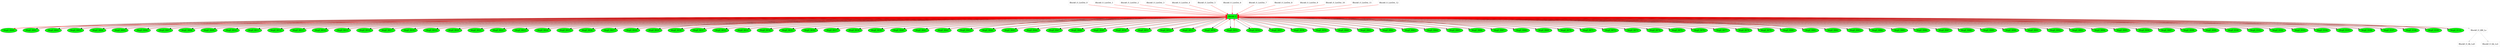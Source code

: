 digraph G {
graph [root="Demo",rankdir   = TB, nodesep           = 0.6, mindist     = 1.0, ranksep = 1.0, overlap = false]
node [style     = "filled", fillcolor = "white", color = "black"]
Block0_0[cpu="0", flags="0x0010a107", type="block", tperiod="100000000", pattern="AltDest0111", patentry="true", patexit="true", beamproc="undefined", bpentry="false", bpexit="false", qlo="true", qhi="false", qil="false", shape     = "rectangle", fillcolor = "green", penwidth=2, color = "darkorange3", penwidth=2, color = "purple"];
Msg0_0000[cpu="0", flags="0x00000102", type="tmsg", toffs="0", pattern="AltDest0111", patentry="false", patexit="false", beamproc="undefined", bpentry="false", bpexit="false", fid="1", gid="111", evtno="0", beamin="0", bpcstart="0", sid="0", bpid="0", reqnobeam="0", vacc="0", id="0x106f000000000000", par="0x0000000000000000", tef="0", shape     = "oval", fillcolor = "green"];
Msg0_0001[cpu="0", flags="0x00000102", type="tmsg", toffs="900900", pattern="AltDest0111", patentry="false", patexit="false", beamproc="undefined", bpentry="false", bpexit="false", fid="1", gid="111", evtno="1", beamin="0", bpcstart="0", sid="0", bpid="0", reqnobeam="0", vacc="0", id="0x106f001000000000", par="0x0000000000000001", tef="0", shape     = "oval", fillcolor = "green"];
Msg0_0002[cpu="0", flags="0x00000102", type="tmsg", toffs="1801800", pattern="AltDest0111", patentry="false", patexit="false", beamproc="undefined", bpentry="false", bpexit="false", fid="1", gid="111", evtno="2", beamin="0", bpcstart="0", sid="0", bpid="0", reqnobeam="0", vacc="0", id="0x106f002000000000", par="0x0000000000000002", tef="0", shape     = "oval", fillcolor = "green"];
Msg0_0003[cpu="0", flags="0x00000102", type="tmsg", toffs="2702700", pattern="AltDest0111", patentry="false", patexit="false", beamproc="undefined", bpentry="false", bpexit="false", fid="1", gid="111", evtno="3", beamin="0", bpcstart="0", sid="0", bpid="0", reqnobeam="0", vacc="0", id="0x106f003000000000", par="0x0000000000000003", tef="0", shape     = "oval", fillcolor = "green"];
Msg0_0004[cpu="0", flags="0x00000102", type="tmsg", toffs="3603600", pattern="AltDest0111", patentry="false", patexit="false", beamproc="undefined", bpentry="false", bpexit="false", fid="1", gid="111", evtno="4", beamin="0", bpcstart="0", sid="0", bpid="0", reqnobeam="0", vacc="0", id="0x106f004000000000", par="0x0000000000000004", tef="0", shape     = "oval", fillcolor = "green"];
Msg0_0005[cpu="0", flags="0x00000102", type="tmsg", toffs="4504500", pattern="AltDest0111", patentry="false", patexit="false", beamproc="undefined", bpentry="false", bpexit="false", fid="1", gid="111", evtno="5", beamin="0", bpcstart="0", sid="0", bpid="0", reqnobeam="0", vacc="0", id="0x106f005000000000", par="0x0000000000000005", tef="0", shape     = "oval", fillcolor = "green"];
Msg0_0006[cpu="0", flags="0x00000102", type="tmsg", toffs="5405400", pattern="AltDest0111", patentry="false", patexit="false", beamproc="undefined", bpentry="false", bpexit="false", fid="1", gid="111", evtno="6", beamin="0", bpcstart="0", sid="0", bpid="0", reqnobeam="0", vacc="0", id="0x106f006000000000", par="0x0000000000000006", tef="0", shape     = "oval", fillcolor = "green"];
Msg0_0007[cpu="0", flags="0x00000102", type="tmsg", toffs="6306300", pattern="AltDest0111", patentry="false", patexit="false", beamproc="undefined", bpentry="false", bpexit="false", fid="1", gid="111", evtno="7", beamin="0", bpcstart="0", sid="0", bpid="0", reqnobeam="0", vacc="0", id="0x106f007000000000", par="0x0000000000000007", tef="0", shape     = "oval", fillcolor = "green"];
Msg0_0008[cpu="0", flags="0x00000102", type="tmsg", toffs="7207200", pattern="AltDest0111", patentry="false", patexit="false", beamproc="undefined", bpentry="false", bpexit="false", fid="1", gid="111", evtno="8", beamin="0", bpcstart="0", sid="0", bpid="0", reqnobeam="0", vacc="0", id="0x106f008000000000", par="0x0000000000000008", tef="0", shape     = "oval", fillcolor = "green"];
Msg0_0009[cpu="0", flags="0x00000102", type="tmsg", toffs="8108100", pattern="AltDest0111", patentry="false", patexit="false", beamproc="undefined", bpentry="false", bpexit="false", fid="1", gid="111", evtno="9", beamin="0", bpcstart="0", sid="0", bpid="0", reqnobeam="0", vacc="0", id="0x106f009000000000", par="0x0000000000000009", tef="0", shape     = "oval", fillcolor = "green"];
Msg0_0010[cpu="0", flags="0x00000102", type="tmsg", toffs="9009000", pattern="AltDest0111", patentry="false", patexit="false", beamproc="undefined", bpentry="false", bpexit="false", fid="1", gid="111", evtno="10", beamin="0", bpcstart="0", sid="0", bpid="0", reqnobeam="0", vacc="0", id="0x106f00a000000000", par="0x000000000000000a", tef="0", shape     = "oval", fillcolor = "green"];
Msg0_0011[cpu="0", flags="0x00000102", type="tmsg", toffs="9909900", pattern="AltDest0111", patentry="false", patexit="false", beamproc="undefined", bpentry="false", bpexit="false", fid="1", gid="111", evtno="11", beamin="0", bpcstart="0", sid="0", bpid="0", reqnobeam="0", vacc="0", id="0x106f00b000000000", par="0x000000000000000b", tef="0", shape     = "oval", fillcolor = "green"];
Msg0_0012[cpu="0", flags="0x00000102", type="tmsg", toffs="10810800", pattern="AltDest0111", patentry="false", patexit="false", beamproc="undefined", bpentry="false", bpexit="false", fid="1", gid="111", evtno="12", beamin="0", bpcstart="0", sid="0", bpid="0", reqnobeam="0", vacc="0", id="0x106f00c000000000", par="0x000000000000000c", tef="0", shape     = "oval", fillcolor = "green"];
Msg0_0013[cpu="0", flags="0x00000102", type="tmsg", toffs="11711700", pattern="AltDest0111", patentry="false", patexit="false", beamproc="undefined", bpentry="false", bpexit="false", fid="1", gid="111", evtno="13", beamin="0", bpcstart="0", sid="0", bpid="0", reqnobeam="0", vacc="0", id="0x106f00d000000000", par="0x000000000000000d", tef="0", shape     = "oval", fillcolor = "green"];
Msg0_0014[cpu="0", flags="0x00000102", type="tmsg", toffs="12612600", pattern="AltDest0111", patentry="false", patexit="false", beamproc="undefined", bpentry="false", bpexit="false", fid="1", gid="111", evtno="14", beamin="0", bpcstart="0", sid="0", bpid="0", reqnobeam="0", vacc="0", id="0x106f00e000000000", par="0x000000000000000e", tef="0", shape     = "oval", fillcolor = "green"];
Msg0_0015[cpu="0", flags="0x00000102", type="tmsg", toffs="13513500", pattern="AltDest0111", patentry="false", patexit="false", beamproc="undefined", bpentry="false", bpexit="false", fid="1", gid="111", evtno="15", beamin="0", bpcstart="0", sid="0", bpid="0", reqnobeam="0", vacc="0", id="0x106f00f000000000", par="0x000000000000000f", tef="0", shape     = "oval", fillcolor = "green"];
Msg0_0016[cpu="0", flags="0x00000102", type="tmsg", toffs="14414400", pattern="AltDest0111", patentry="false", patexit="false", beamproc="undefined", bpentry="false", bpexit="false", fid="1", gid="111", evtno="16", beamin="0", bpcstart="0", sid="0", bpid="0", reqnobeam="0", vacc="0", id="0x106f010000000000", par="0x0000000000000010", tef="0", shape     = "oval", fillcolor = "green"];
Msg0_0017[cpu="0", flags="0x00000102", type="tmsg", toffs="15315300", pattern="AltDest0111", patentry="false", patexit="false", beamproc="undefined", bpentry="false", bpexit="false", fid="1", gid="111", evtno="17", beamin="0", bpcstart="0", sid="0", bpid="0", reqnobeam="0", vacc="0", id="0x106f011000000000", par="0x0000000000000011", tef="0", shape     = "oval", fillcolor = "green"];
Msg0_0018[cpu="0", flags="0x00000102", type="tmsg", toffs="16216200", pattern="AltDest0111", patentry="false", patexit="false", beamproc="undefined", bpentry="false", bpexit="false", fid="1", gid="111", evtno="18", beamin="0", bpcstart="0", sid="0", bpid="0", reqnobeam="0", vacc="0", id="0x106f012000000000", par="0x0000000000000012", tef="0", shape     = "oval", fillcolor = "green"];
Msg0_0019[cpu="0", flags="0x00000102", type="tmsg", toffs="17117100", pattern="AltDest0111", patentry="false", patexit="false", beamproc="undefined", bpentry="false", bpexit="false", fid="1", gid="111", evtno="19", beamin="0", bpcstart="0", sid="0", bpid="0", reqnobeam="0", vacc="0", id="0x106f013000000000", par="0x0000000000000013", tef="0", shape     = "oval", fillcolor = "green"];
Msg0_0020[cpu="0", flags="0x00000102", type="tmsg", toffs="18018000", pattern="AltDest0111", patentry="false", patexit="false", beamproc="undefined", bpentry="false", bpexit="false", fid="1", gid="111", evtno="20", beamin="0", bpcstart="0", sid="0", bpid="0", reqnobeam="0", vacc="0", id="0x106f014000000000", par="0x0000000000000014", tef="0", shape     = "oval", fillcolor = "green"];
Msg0_0021[cpu="0", flags="0x00000102", type="tmsg", toffs="18918900", pattern="AltDest0111", patentry="false", patexit="false", beamproc="undefined", bpentry="false", bpexit="false", fid="1", gid="111", evtno="21", beamin="0", bpcstart="0", sid="0", bpid="0", reqnobeam="0", vacc="0", id="0x106f015000000000", par="0x0000000000000015", tef="0", shape     = "oval", fillcolor = "green"];
Msg0_0022[cpu="0", flags="0x00000102", type="tmsg", toffs="19819800", pattern="AltDest0111", patentry="false", patexit="false", beamproc="undefined", bpentry="false", bpexit="false", fid="1", gid="111", evtno="22", beamin="0", bpcstart="0", sid="0", bpid="0", reqnobeam="0", vacc="0", id="0x106f016000000000", par="0x0000000000000016", tef="0", shape     = "oval", fillcolor = "green"];
Msg0_0023[cpu="0", flags="0x00000102", type="tmsg", toffs="20720700", pattern="AltDest0111", patentry="false", patexit="false", beamproc="undefined", bpentry="false", bpexit="false", fid="1", gid="111", evtno="23", beamin="0", bpcstart="0", sid="0", bpid="0", reqnobeam="0", vacc="0", id="0x106f017000000000", par="0x0000000000000017", tef="0", shape     = "oval", fillcolor = "green"];
Msg0_0024[cpu="0", flags="0x00000102", type="tmsg", toffs="21621600", pattern="AltDest0111", patentry="false", patexit="false", beamproc="undefined", bpentry="false", bpexit="false", fid="1", gid="111", evtno="24", beamin="0", bpcstart="0", sid="0", bpid="0", reqnobeam="0", vacc="0", id="0x106f018000000000", par="0x0000000000000018", tef="0", shape     = "oval", fillcolor = "green"];
Msg0_0025[cpu="0", flags="0x00000102", type="tmsg", toffs="22522500", pattern="AltDest0111", patentry="false", patexit="false", beamproc="undefined", bpentry="false", bpexit="false", fid="1", gid="111", evtno="25", beamin="0", bpcstart="0", sid="0", bpid="0", reqnobeam="0", vacc="0", id="0x106f019000000000", par="0x0000000000000019", tef="0", shape     = "oval", fillcolor = "green"];
Msg0_0026[cpu="0", flags="0x00000102", type="tmsg", toffs="23423400", pattern="AltDest0111", patentry="false", patexit="false", beamproc="undefined", bpentry="false", bpexit="false", fid="1", gid="111", evtno="26", beamin="0", bpcstart="0", sid="0", bpid="0", reqnobeam="0", vacc="0", id="0x106f01a000000000", par="0x000000000000001a", tef="0", shape     = "oval", fillcolor = "green"];
Msg0_0027[cpu="0", flags="0x00000102", type="tmsg", toffs="24324300", pattern="AltDest0111", patentry="false", patexit="false", beamproc="undefined", bpentry="false", bpexit="false", fid="1", gid="111", evtno="27", beamin="0", bpcstart="0", sid="0", bpid="0", reqnobeam="0", vacc="0", id="0x106f01b000000000", par="0x000000000000001b", tef="0", shape     = "oval", fillcolor = "green"];
Msg0_0028[cpu="0", flags="0x00000102", type="tmsg", toffs="25225200", pattern="AltDest0111", patentry="false", patexit="false", beamproc="undefined", bpentry="false", bpexit="false", fid="1", gid="111", evtno="28", beamin="0", bpcstart="0", sid="0", bpid="0", reqnobeam="0", vacc="0", id="0x106f01c000000000", par="0x000000000000001c", tef="0", shape     = "oval", fillcolor = "green"];
Msg0_0029[cpu="0", flags="0x00000102", type="tmsg", toffs="26126100", pattern="AltDest0111", patentry="false", patexit="false", beamproc="undefined", bpentry="false", bpexit="false", fid="1", gid="111", evtno="29", beamin="0", bpcstart="0", sid="0", bpid="0", reqnobeam="0", vacc="0", id="0x106f01d000000000", par="0x000000000000001d", tef="0", shape     = "oval", fillcolor = "green"];
Msg0_0030[cpu="0", flags="0x00000102", type="tmsg", toffs="27027000", pattern="AltDest0111", patentry="false", patexit="false", beamproc="undefined", bpentry="false", bpexit="false", fid="1", gid="111", evtno="30", beamin="0", bpcstart="0", sid="0", bpid="0", reqnobeam="0", vacc="0", id="0x106f01e000000000", par="0x000000000000001e", tef="0", shape     = "oval", fillcolor = "green"];
Msg0_0031[cpu="0", flags="0x00000102", type="tmsg", toffs="27927900", pattern="AltDest0111", patentry="false", patexit="false", beamproc="undefined", bpentry="false", bpexit="false", fid="1", gid="111", evtno="31", beamin="0", bpcstart="0", sid="0", bpid="0", reqnobeam="0", vacc="0", id="0x106f01f000000000", par="0x000000000000001f", tef="0", shape     = "oval", fillcolor = "green"];
Msg0_0032[cpu="0", flags="0x00000102", type="tmsg", toffs="28828800", pattern="AltDest0111", patentry="false", patexit="false", beamproc="undefined", bpentry="false", bpexit="false", fid="1", gid="111", evtno="32", beamin="0", bpcstart="0", sid="0", bpid="0", reqnobeam="0", vacc="0", id="0x106f020000000000", par="0x0000000000000020", tef="0", shape     = "oval", fillcolor = "green"];
Msg0_0033[cpu="0", flags="0x00000102", type="tmsg", toffs="29729700", pattern="AltDest0111", patentry="false", patexit="false", beamproc="undefined", bpentry="false", bpexit="false", fid="1", gid="111", evtno="33", beamin="0", bpcstart="0", sid="0", bpid="0", reqnobeam="0", vacc="0", id="0x106f021000000000", par="0x0000000000000021", tef="0", shape     = "oval", fillcolor = "green"];
Msg0_0034[cpu="0", flags="0x00000102", type="tmsg", toffs="30630600", pattern="AltDest0111", patentry="false", patexit="false", beamproc="undefined", bpentry="false", bpexit="false", fid="1", gid="111", evtno="34", beamin="0", bpcstart="0", sid="0", bpid="0", reqnobeam="0", vacc="0", id="0x106f022000000000", par="0x0000000000000022", tef="0", shape     = "oval", fillcolor = "green"];
Msg0_0035[cpu="0", flags="0x00000102", type="tmsg", toffs="31531500", pattern="AltDest0111", patentry="false", patexit="false", beamproc="undefined", bpentry="false", bpexit="false", fid="1", gid="111", evtno="35", beamin="0", bpcstart="0", sid="0", bpid="0", reqnobeam="0", vacc="0", id="0x106f023000000000", par="0x0000000000000023", tef="0", shape     = "oval", fillcolor = "green"];
Msg0_0036[cpu="0", flags="0x00000102", type="tmsg", toffs="32432400", pattern="AltDest0111", patentry="false", patexit="false", beamproc="undefined", bpentry="false", bpexit="false", fid="1", gid="111", evtno="36", beamin="0", bpcstart="0", sid="0", bpid="0", reqnobeam="0", vacc="0", id="0x106f024000000000", par="0x0000000000000024", tef="0", shape     = "oval", fillcolor = "green"];
Msg0_0037[cpu="0", flags="0x00000102", type="tmsg", toffs="33333300", pattern="AltDest0111", patentry="false", patexit="false", beamproc="undefined", bpentry="false", bpexit="false", fid="1", gid="111", evtno="37", beamin="0", bpcstart="0", sid="0", bpid="0", reqnobeam="0", vacc="0", id="0x106f025000000000", par="0x0000000000000025", tef="0", shape     = "oval", fillcolor = "green"];
Msg0_0038[cpu="0", flags="0x00000102", type="tmsg", toffs="34234200", pattern="AltDest0111", patentry="false", patexit="false", beamproc="undefined", bpentry="false", bpexit="false", fid="1", gid="111", evtno="38", beamin="0", bpcstart="0", sid="0", bpid="0", reqnobeam="0", vacc="0", id="0x106f026000000000", par="0x0000000000000026", tef="0", shape     = "oval", fillcolor = "green"];
Msg0_0039[cpu="0", flags="0x00000102", type="tmsg", toffs="35135100", pattern="AltDest0111", patentry="false", patexit="false", beamproc="undefined", bpentry="false", bpexit="false", fid="1", gid="111", evtno="39", beamin="0", bpcstart="0", sid="0", bpid="0", reqnobeam="0", vacc="0", id="0x106f027000000000", par="0x0000000000000027", tef="0", shape     = "oval", fillcolor = "green"];
Msg0_0040[cpu="0", flags="0x00000102", type="tmsg", toffs="36036000", pattern="AltDest0111", patentry="false", patexit="false", beamproc="undefined", bpentry="false", bpexit="false", fid="1", gid="111", evtno="40", beamin="0", bpcstart="0", sid="0", bpid="0", reqnobeam="0", vacc="0", id="0x106f028000000000", par="0x0000000000000028", tef="0", shape     = "oval", fillcolor = "green"];
Msg0_0041[cpu="0", flags="0x00000102", type="tmsg", toffs="36936900", pattern="AltDest0111", patentry="false", patexit="false", beamproc="undefined", bpentry="false", bpexit="false", fid="1", gid="111", evtno="41", beamin="0", bpcstart="0", sid="0", bpid="0", reqnobeam="0", vacc="0", id="0x106f029000000000", par="0x0000000000000029", tef="0", shape     = "oval", fillcolor = "green"];
Msg0_0042[cpu="0", flags="0x00000102", type="tmsg", toffs="37837800", pattern="AltDest0111", patentry="false", patexit="false", beamproc="undefined", bpentry="false", bpexit="false", fid="1", gid="111", evtno="42", beamin="0", bpcstart="0", sid="0", bpid="0", reqnobeam="0", vacc="0", id="0x106f02a000000000", par="0x000000000000002a", tef="0", shape     = "oval", fillcolor = "green"];
Msg0_0043[cpu="0", flags="0x00000102", type="tmsg", toffs="38738700", pattern="AltDest0111", patentry="false", patexit="false", beamproc="undefined", bpentry="false", bpexit="false", fid="1", gid="111", evtno="43", beamin="0", bpcstart="0", sid="0", bpid="0", reqnobeam="0", vacc="0", id="0x106f02b000000000", par="0x000000000000002b", tef="0", shape     = "oval", fillcolor = "green"];
Msg0_0044[cpu="0", flags="0x00000102", type="tmsg", toffs="39639600", pattern="AltDest0111", patentry="false", patexit="false", beamproc="undefined", bpentry="false", bpexit="false", fid="1", gid="111", evtno="44", beamin="0", bpcstart="0", sid="0", bpid="0", reqnobeam="0", vacc="0", id="0x106f02c000000000", par="0x000000000000002c", tef="0", shape     = "oval", fillcolor = "green"];
Msg0_0045[cpu="0", flags="0x00000102", type="tmsg", toffs="40540500", pattern="AltDest0111", patentry="false", patexit="false", beamproc="undefined", bpentry="false", bpexit="false", fid="1", gid="111", evtno="45", beamin="0", bpcstart="0", sid="0", bpid="0", reqnobeam="0", vacc="0", id="0x106f02d000000000", par="0x000000000000002d", tef="0", shape     = "oval", fillcolor = "green"];
Msg0_0046[cpu="0", flags="0x00000102", type="tmsg", toffs="41441400", pattern="AltDest0111", patentry="false", patexit="false", beamproc="undefined", bpentry="false", bpexit="false", fid="1", gid="111", evtno="46", beamin="0", bpcstart="0", sid="0", bpid="0", reqnobeam="0", vacc="0", id="0x106f02e000000000", par="0x000000000000002e", tef="0", shape     = "oval", fillcolor = "green"];
Msg0_0047[cpu="0", flags="0x00000102", type="tmsg", toffs="42342300", pattern="AltDest0111", patentry="false", patexit="false", beamproc="undefined", bpentry="false", bpexit="false", fid="1", gid="111", evtno="47", beamin="0", bpcstart="0", sid="0", bpid="0", reqnobeam="0", vacc="0", id="0x106f02f000000000", par="0x000000000000002f", tef="0", shape     = "oval", fillcolor = "green"];
Msg0_0048[cpu="0", flags="0x00000102", type="tmsg", toffs="43243200", pattern="AltDest0111", patentry="false", patexit="false", beamproc="undefined", bpentry="false", bpexit="false", fid="1", gid="111", evtno="48", beamin="0", bpcstart="0", sid="0", bpid="0", reqnobeam="0", vacc="0", id="0x106f030000000000", par="0x0000000000000030", tef="0", shape     = "oval", fillcolor = "green"];
Msg0_0049[cpu="0", flags="0x00000102", type="tmsg", toffs="44144100", pattern="AltDest0111", patentry="false", patexit="false", beamproc="undefined", bpentry="false", bpexit="false", fid="1", gid="111", evtno="49", beamin="0", bpcstart="0", sid="0", bpid="0", reqnobeam="0", vacc="0", id="0x106f031000000000", par="0x0000000000000031", tef="0", shape     = "oval", fillcolor = "green"];
Msg0_0050[cpu="0", flags="0x00000102", type="tmsg", toffs="45045000", pattern="AltDest0111", patentry="false", patexit="false", beamproc="undefined", bpentry="false", bpexit="false", fid="1", gid="111", evtno="50", beamin="0", bpcstart="0", sid="0", bpid="0", reqnobeam="0", vacc="0", id="0x106f032000000000", par="0x0000000000000032", tef="0", shape     = "oval", fillcolor = "green"];
Msg0_0051[cpu="0", flags="0x00000102", type="tmsg", toffs="45945900", pattern="AltDest0111", patentry="false", patexit="false", beamproc="undefined", bpentry="false", bpexit="false", fid="1", gid="111", evtno="51", beamin="0", bpcstart="0", sid="0", bpid="0", reqnobeam="0", vacc="0", id="0x106f033000000000", par="0x0000000000000033", tef="0", shape     = "oval", fillcolor = "green"];
Msg0_0052[cpu="0", flags="0x00000102", type="tmsg", toffs="46846800", pattern="AltDest0111", patentry="false", patexit="false", beamproc="undefined", bpentry="false", bpexit="false", fid="1", gid="111", evtno="52", beamin="0", bpcstart="0", sid="0", bpid="0", reqnobeam="0", vacc="0", id="0x106f034000000000", par="0x0000000000000034", tef="0", shape     = "oval", fillcolor = "green"];
Msg0_0053[cpu="0", flags="0x00000102", type="tmsg", toffs="47747700", pattern="AltDest0111", patentry="false", patexit="false", beamproc="undefined", bpentry="false", bpexit="false", fid="1", gid="111", evtno="53", beamin="0", bpcstart="0", sid="0", bpid="0", reqnobeam="0", vacc="0", id="0x106f035000000000", par="0x0000000000000035", tef="0", shape     = "oval", fillcolor = "green"];
Msg0_0054[cpu="0", flags="0x00000102", type="tmsg", toffs="48648600", pattern="AltDest0111", patentry="false", patexit="false", beamproc="undefined", bpentry="false", bpexit="false", fid="1", gid="111", evtno="54", beamin="0", bpcstart="0", sid="0", bpid="0", reqnobeam="0", vacc="0", id="0x106f036000000000", par="0x0000000000000036", tef="0", shape     = "oval", fillcolor = "green"];
Msg0_0055[cpu="0", flags="0x00000102", type="tmsg", toffs="49549500", pattern="AltDest0111", patentry="false", patexit="false", beamproc="undefined", bpentry="false", bpexit="false", fid="1", gid="111", evtno="55", beamin="0", bpcstart="0", sid="0", bpid="0", reqnobeam="0", vacc="0", id="0x106f037000000000", par="0x0000000000000037", tef="0", shape     = "oval", fillcolor = "green"];
Msg0_0056[cpu="0", flags="0x00000102", type="tmsg", toffs="50450400", pattern="AltDest0111", patentry="false", patexit="false", beamproc="undefined", bpentry="false", bpexit="false", fid="1", gid="111", evtno="56", beamin="0", bpcstart="0", sid="0", bpid="0", reqnobeam="0", vacc="0", id="0x106f038000000000", par="0x0000000000000038", tef="0", shape     = "oval", fillcolor = "green"];
Msg0_0057[cpu="0", flags="0x00000102", type="tmsg", toffs="51351300", pattern="AltDest0111", patentry="false", patexit="false", beamproc="undefined", bpentry="false", bpexit="false", fid="1", gid="111", evtno="57", beamin="0", bpcstart="0", sid="0", bpid="0", reqnobeam="0", vacc="0", id="0x106f039000000000", par="0x0000000000000039", tef="0", shape     = "oval", fillcolor = "green"];
Msg0_0058[cpu="0", flags="0x00000102", type="tmsg", toffs="52252200", pattern="AltDest0111", patentry="false", patexit="false", beamproc="undefined", bpentry="false", bpexit="false", fid="1", gid="111", evtno="58", beamin="0", bpcstart="0", sid="0", bpid="0", reqnobeam="0", vacc="0", id="0x106f03a000000000", par="0x000000000000003a", tef="0", shape     = "oval", fillcolor = "green"];
Msg0_0059[cpu="0", flags="0x00000102", type="tmsg", toffs="53153100", pattern="AltDest0111", patentry="false", patexit="false", beamproc="undefined", bpentry="false", bpexit="false", fid="1", gid="111", evtno="59", beamin="0", bpcstart="0", sid="0", bpid="0", reqnobeam="0", vacc="0", id="0x106f03b000000000", par="0x000000000000003b", tef="0", shape     = "oval", fillcolor = "green"];
Msg0_0060[cpu="0", flags="0x00000102", type="tmsg", toffs="54054000", pattern="AltDest0111", patentry="false", patexit="false", beamproc="undefined", bpentry="false", bpexit="false", fid="1", gid="111", evtno="60", beamin="0", bpcstart="0", sid="0", bpid="0", reqnobeam="0", vacc="0", id="0x106f03c000000000", par="0x000000000000003c", tef="0", shape     = "oval", fillcolor = "green"];
Msg0_0061[cpu="0", flags="0x00000102", type="tmsg", toffs="54954900", pattern="AltDest0111", patentry="false", patexit="false", beamproc="undefined", bpentry="false", bpexit="false", fid="1", gid="111", evtno="61", beamin="0", bpcstart="0", sid="0", bpid="0", reqnobeam="0", vacc="0", id="0x106f03d000000000", par="0x000000000000003d", tef="0", shape     = "oval", fillcolor = "green"];
Msg0_0062[cpu="0", flags="0x00000102", type="tmsg", toffs="55855800", pattern="AltDest0111", patentry="false", patexit="false", beamproc="undefined", bpentry="false", bpexit="false", fid="1", gid="111", evtno="62", beamin="0", bpcstart="0", sid="0", bpid="0", reqnobeam="0", vacc="0", id="0x106f03e000000000", par="0x000000000000003e", tef="0", shape     = "oval", fillcolor = "green"];
Msg0_0063[cpu="0", flags="0x00000102", type="tmsg", toffs="56756700", pattern="AltDest0111", patentry="false", patexit="false", beamproc="undefined", bpentry="false", bpexit="false", fid="1", gid="111", evtno="63", beamin="0", bpcstart="0", sid="0", bpid="0", reqnobeam="0", vacc="0", id="0x106f03f000000000", par="0x000000000000003f", tef="0", shape     = "oval", fillcolor = "green"];
Msg0_0064[cpu="0", flags="0x00000102", type="tmsg", toffs="57657600", pattern="AltDest0111", patentry="false", patexit="false", beamproc="undefined", bpentry="false", bpexit="false", fid="1", gid="111", evtno="64", beamin="0", bpcstart="0", sid="0", bpid="0", reqnobeam="0", vacc="0", id="0x106f040000000000", par="0x0000000000000040", tef="0", shape     = "oval", fillcolor = "green"];
Msg0_0065[cpu="0", flags="0x00000102", type="tmsg", toffs="58558500", pattern="AltDest0111", patentry="false", patexit="false", beamproc="undefined", bpentry="false", bpexit="false", fid="1", gid="111", evtno="65", beamin="0", bpcstart="0", sid="0", bpid="0", reqnobeam="0", vacc="0", id="0x106f041000000000", par="0x0000000000000041", tef="0", shape     = "oval", fillcolor = "green"];
Msg0_0066[cpu="0", flags="0x00000102", type="tmsg", toffs="59459400", pattern="AltDest0111", patentry="false", patexit="false", beamproc="undefined", bpentry="false", bpexit="false", fid="1", gid="111", evtno="66", beamin="0", bpcstart="0", sid="0", bpid="0", reqnobeam="0", vacc="0", id="0x106f042000000000", par="0x0000000000000042", tef="0", shape     = "oval", fillcolor = "green"];
Msg0_0067[cpu="0", flags="0x00000102", type="tmsg", toffs="60360300", pattern="AltDest0111", patentry="false", patexit="false", beamproc="undefined", bpentry="false", bpexit="false", fid="1", gid="111", evtno="67", beamin="0", bpcstart="0", sid="0", bpid="0", reqnobeam="0", vacc="0", id="0x106f043000000000", par="0x0000000000000043", tef="0", shape     = "oval", fillcolor = "green"];
Msg0_0068[cpu="0", flags="0x00000102", type="tmsg", toffs="61261200", pattern="AltDest0111", patentry="false", patexit="false", beamproc="undefined", bpentry="false", bpexit="false", fid="1", gid="111", evtno="68", beamin="0", bpcstart="0", sid="0", bpid="0", reqnobeam="0", vacc="0", id="0x106f044000000000", par="0x0000000000000044", tef="0", shape     = "oval", fillcolor = "green"];
Msg0_0069[cpu="0", flags="0x00000102", type="tmsg", toffs="62162100", pattern="AltDest0111", patentry="false", patexit="false", beamproc="undefined", bpentry="false", bpexit="false", fid="1", gid="111", evtno="69", beamin="0", bpcstart="0", sid="0", bpid="0", reqnobeam="0", vacc="0", id="0x106f045000000000", par="0x0000000000000045", tef="0", shape     = "oval", fillcolor = "green"];
Msg0_0070[cpu="0", flags="0x00000102", type="tmsg", toffs="63063000", pattern="AltDest0111", patentry="false", patexit="false", beamproc="undefined", bpentry="false", bpexit="false", fid="1", gid="111", evtno="70", beamin="0", bpcstart="0", sid="0", bpid="0", reqnobeam="0", vacc="0", id="0x106f046000000000", par="0x0000000000000046", tef="0", shape     = "oval", fillcolor = "green"];
Msg0_0071[cpu="0", flags="0x00000102", type="tmsg", toffs="63963900", pattern="AltDest0111", patentry="false", patexit="false", beamproc="undefined", bpentry="false", bpexit="false", fid="1", gid="111", evtno="71", beamin="0", bpcstart="0", sid="0", bpid="0", reqnobeam="0", vacc="0", id="0x106f047000000000", par="0x0000000000000047", tef="0", shape     = "oval", fillcolor = "green"];
Msg0_0072[cpu="0", flags="0x00000102", type="tmsg", toffs="64864800", pattern="AltDest0111", patentry="false", patexit="false", beamproc="undefined", bpentry="false", bpexit="false", fid="1", gid="111", evtno="72", beamin="0", bpcstart="0", sid="0", bpid="0", reqnobeam="0", vacc="0", id="0x106f048000000000", par="0x0000000000000048", tef="0", shape     = "oval", fillcolor = "green"];
Msg0_0073[cpu="0", flags="0x00000102", type="tmsg", toffs="65765700", pattern="AltDest0111", patentry="false", patexit="false", beamproc="undefined", bpentry="false", bpexit="false", fid="1", gid="111", evtno="73", beamin="0", bpcstart="0", sid="0", bpid="0", reqnobeam="0", vacc="0", id="0x106f049000000000", par="0x0000000000000049", tef="0", shape     = "oval", fillcolor = "green"];
Msg0_0074[cpu="0", flags="0x00000102", type="tmsg", toffs="66666600", pattern="AltDest0111", patentry="false", patexit="false", beamproc="undefined", bpentry="false", bpexit="false", fid="1", gid="111", evtno="74", beamin="0", bpcstart="0", sid="0", bpid="0", reqnobeam="0", vacc="0", id="0x106f04a000000000", par="0x000000000000004a", tef="0", shape     = "oval", fillcolor = "green"];
Msg0_0075[cpu="0", flags="0x00000102", type="tmsg", toffs="67567500", pattern="AltDest0111", patentry="false", patexit="false", beamproc="undefined", bpentry="false", bpexit="false", fid="1", gid="111", evtno="75", beamin="0", bpcstart="0", sid="0", bpid="0", reqnobeam="0", vacc="0", id="0x106f04b000000000", par="0x000000000000004b", tef="0", shape     = "oval", fillcolor = "green"];
Msg0_0076[cpu="0", flags="0x00000102", type="tmsg", toffs="68468400", pattern="AltDest0111", patentry="false", patexit="false", beamproc="undefined", bpentry="false", bpexit="false", fid="1", gid="111", evtno="76", beamin="0", bpcstart="0", sid="0", bpid="0", reqnobeam="0", vacc="0", id="0x106f04c000000000", par="0x000000000000004c", tef="0", shape     = "oval", fillcolor = "green"];
Msg0_0077[cpu="0", flags="0x00000102", type="tmsg", toffs="69369300", pattern="AltDest0111", patentry="false", patexit="false", beamproc="undefined", bpentry="false", bpexit="false", fid="1", gid="111", evtno="77", beamin="0", bpcstart="0", sid="0", bpid="0", reqnobeam="0", vacc="0", id="0x106f04d000000000", par="0x000000000000004d", tef="0", shape     = "oval", fillcolor = "green"];
Msg0_0078[cpu="0", flags="0x00000102", type="tmsg", toffs="70270200", pattern="AltDest0111", patentry="false", patexit="false", beamproc="undefined", bpentry="false", bpexit="false", fid="1", gid="111", evtno="78", beamin="0", bpcstart="0", sid="0", bpid="0", reqnobeam="0", vacc="0", id="0x106f04e000000000", par="0x000000000000004e", tef="0", shape     = "oval", fillcolor = "green"];
Msg0_0079[cpu="0", flags="0x00000102", type="tmsg", toffs="71171100", pattern="AltDest0111", patentry="false", patexit="false", beamproc="undefined", bpentry="false", bpexit="false", fid="1", gid="111", evtno="79", beamin="0", bpcstart="0", sid="0", bpid="0", reqnobeam="0", vacc="0", id="0x106f04f000000000", par="0x000000000000004f", tef="0", shape     = "oval", fillcolor = "green"];
Msg0_0080[cpu="0", flags="0x00000102", type="tmsg", toffs="72072000", pattern="AltDest0111", patentry="false", patexit="false", beamproc="undefined", bpentry="false", bpexit="false", fid="1", gid="111", evtno="80", beamin="0", bpcstart="0", sid="0", bpid="0", reqnobeam="0", vacc="0", id="0x106f050000000000", par="0x0000000000000050", tef="0", shape     = "oval", fillcolor = "green"];
Msg0_0081[cpu="0", flags="0x00000102", type="tmsg", toffs="72972900", pattern="AltDest0111", patentry="false", patexit="false", beamproc="undefined", bpentry="false", bpexit="false", fid="1", gid="111", evtno="81", beamin="0", bpcstart="0", sid="0", bpid="0", reqnobeam="0", vacc="0", id="0x106f051000000000", par="0x0000000000000051", tef="0", shape     = "oval", fillcolor = "green"];
Msg0_0082[cpu="0", flags="0x00000102", type="tmsg", toffs="73873800", pattern="AltDest0111", patentry="false", patexit="false", beamproc="undefined", bpentry="false", bpexit="false", fid="1", gid="111", evtno="82", beamin="0", bpcstart="0", sid="0", bpid="0", reqnobeam="0", vacc="0", id="0x106f052000000000", par="0x0000000000000052", tef="0", shape     = "oval", fillcolor = "green"];
Msg0_0083[cpu="0", flags="0x00000102", type="tmsg", toffs="74774700", pattern="AltDest0111", patentry="false", patexit="false", beamproc="undefined", bpentry="false", bpexit="false", fid="1", gid="111", evtno="83", beamin="0", bpcstart="0", sid="0", bpid="0", reqnobeam="0", vacc="0", id="0x106f053000000000", par="0x0000000000000053", tef="0", shape     = "oval", fillcolor = "green"];
Msg0_0084[cpu="0", flags="0x00000102", type="tmsg", toffs="75675600", pattern="AltDest0111", patentry="false", patexit="false", beamproc="undefined", bpentry="false", bpexit="false", fid="1", gid="111", evtno="84", beamin="0", bpcstart="0", sid="0", bpid="0", reqnobeam="0", vacc="0", id="0x106f054000000000", par="0x0000000000000054", tef="0", shape     = "oval", fillcolor = "green"];
Msg0_0085[cpu="0", flags="0x00000102", type="tmsg", toffs="76576500", pattern="AltDest0111", patentry="false", patexit="false", beamproc="undefined", bpentry="false", bpexit="false", fid="1", gid="111", evtno="85", beamin="0", bpcstart="0", sid="0", bpid="0", reqnobeam="0", vacc="0", id="0x106f055000000000", par="0x0000000000000055", tef="0", shape     = "oval", fillcolor = "green"];
Msg0_0086[cpu="0", flags="0x00000102", type="tmsg", toffs="77477400", pattern="AltDest0111", patentry="false", patexit="false", beamproc="undefined", bpentry="false", bpexit="false", fid="1", gid="111", evtno="86", beamin="0", bpcstart="0", sid="0", bpid="0", reqnobeam="0", vacc="0", id="0x106f056000000000", par="0x0000000000000056", tef="0", shape     = "oval", fillcolor = "green"];
Msg0_0087[cpu="0", flags="0x00000102", type="tmsg", toffs="78378300", pattern="AltDest0111", patentry="false", patexit="false", beamproc="undefined", bpentry="false", bpexit="false", fid="1", gid="111", evtno="87", beamin="0", bpcstart="0", sid="0", bpid="0", reqnobeam="0", vacc="0", id="0x106f057000000000", par="0x0000000000000057", tef="0", shape     = "oval", fillcolor = "green"];
Msg0_0088[cpu="0", flags="0x00000102", type="tmsg", toffs="79279200", pattern="AltDest0111", patentry="false", patexit="false", beamproc="undefined", bpentry="false", bpexit="false", fid="1", gid="111", evtno="88", beamin="0", bpcstart="0", sid="0", bpid="0", reqnobeam="0", vacc="0", id="0x106f058000000000", par="0x0000000000000058", tef="0", shape     = "oval", fillcolor = "green"];
Msg0_0089[cpu="0", flags="0x00000102", type="tmsg", toffs="80180100", pattern="AltDest0111", patentry="false", patexit="false", beamproc="undefined", bpentry="false", bpexit="false", fid="1", gid="111", evtno="89", beamin="0", bpcstart="0", sid="0", bpid="0", reqnobeam="0", vacc="0", id="0x106f059000000000", par="0x0000000000000059", tef="0", shape     = "oval", fillcolor = "green"];
Msg0_0090[cpu="0", flags="0x00000102", type="tmsg", toffs="81081000", pattern="AltDest0111", patentry="false", patexit="false", beamproc="undefined", bpentry="false", bpexit="false", fid="1", gid="111", evtno="90", beamin="0", bpcstart="0", sid="0", bpid="0", reqnobeam="0", vacc="0", id="0x106f05a000000000", par="0x000000000000005a", tef="0", shape     = "oval", fillcolor = "green"];
Msg0_0091[cpu="0", flags="0x00000102", type="tmsg", toffs="81981900", pattern="AltDest0111", patentry="false", patexit="false", beamproc="undefined", bpentry="false", bpexit="false", fid="1", gid="111", evtno="91", beamin="0", bpcstart="0", sid="0", bpid="0", reqnobeam="0", vacc="0", id="0x106f05b000000000", par="0x000000000000005b", tef="0", shape     = "oval", fillcolor = "green"];
Msg0_0092[cpu="0", flags="0x00000102", type="tmsg", toffs="82882800", pattern="AltDest0111", patentry="false", patexit="false", beamproc="undefined", bpentry="false", bpexit="false", fid="1", gid="111", evtno="92", beamin="0", bpcstart="0", sid="0", bpid="0", reqnobeam="0", vacc="0", id="0x106f05c000000000", par="0x000000000000005c", tef="0", shape     = "oval", fillcolor = "green"];
Msg0_0093[cpu="0", flags="0x00000102", type="tmsg", toffs="83783700", pattern="AltDest0111", patentry="false", patexit="false", beamproc="undefined", bpentry="false", bpexit="false", fid="1", gid="111", evtno="93", beamin="0", bpcstart="0", sid="0", bpid="0", reqnobeam="0", vacc="0", id="0x106f05d000000000", par="0x000000000000005d", tef="0", shape     = "oval", fillcolor = "green"];
Msg0_0094[cpu="0", flags="0x00000102", type="tmsg", toffs="84684600", pattern="AltDest0111", patentry="false", patexit="false", beamproc="undefined", bpentry="false", bpexit="false", fid="1", gid="111", evtno="94", beamin="0", bpcstart="0", sid="0", bpid="0", reqnobeam="0", vacc="0", id="0x106f05e000000000", par="0x000000000000005e", tef="0", shape     = "oval", fillcolor = "green"];
Msg0_0095[cpu="0", flags="0x00000102", type="tmsg", toffs="85585500", pattern="AltDest0111", patentry="false", patexit="false", beamproc="undefined", bpentry="false", bpexit="false", fid="1", gid="111", evtno="95", beamin="0", bpcstart="0", sid="0", bpid="0", reqnobeam="0", vacc="0", id="0x106f05f000000000", par="0x000000000000005f", tef="0", shape     = "oval", fillcolor = "green"];
Msg0_0096[cpu="0", flags="0x00000102", type="tmsg", toffs="86486400", pattern="AltDest0111", patentry="false", patexit="false", beamproc="undefined", bpentry="false", bpexit="false", fid="1", gid="111", evtno="96", beamin="0", bpcstart="0", sid="0", bpid="0", reqnobeam="0", vacc="0", id="0x106f060000000000", par="0x0000000000000060", tef="0", shape     = "oval", fillcolor = "green"];
Msg0_0097[cpu="0", flags="0x00000102", type="tmsg", toffs="87387300", pattern="AltDest0111", patentry="false", patexit="false", beamproc="undefined", bpentry="false", bpexit="false", fid="1", gid="111", evtno="97", beamin="0", bpcstart="0", sid="0", bpid="0", reqnobeam="0", vacc="0", id="0x106f061000000000", par="0x0000000000000061", tef="0", shape     = "oval", fillcolor = "green"];
Msg0_0098[cpu="0", flags="0x00000102", type="tmsg", toffs="88288200", pattern="AltDest0111", patentry="false", patexit="false", beamproc="undefined", bpentry="false", bpexit="false", fid="1", gid="111", evtno="98", beamin="0", bpcstart="0", sid="0", bpid="0", reqnobeam="0", vacc="0", id="0x106f062000000000", par="0x0000000000000062", tef="0", shape     = "oval", fillcolor = "green"];
Msg0_0099[cpu="0", flags="0x00000102", type="tmsg", toffs="89189100", pattern="AltDest0111", patentry="false", patexit="false", beamproc="undefined", bpentry="false", bpexit="false", fid="1", gid="111", evtno="99", beamin="0", bpcstart="0", sid="0", bpid="0", reqnobeam="0", vacc="0", id="0x106f063000000000", par="0x0000000000000063", tef="0", shape     = "oval", fillcolor = "green"];
Msg0_0100[cpu="0", flags="0x00000102", type="tmsg", toffs="90090000", pattern="AltDest0111", patentry="false", patexit="false", beamproc="undefined", bpentry="false", bpexit="false", fid="1", gid="111", evtno="100", beamin="0", bpcstart="0", sid="0", bpid="0", reqnobeam="0", vacc="0", id="0x106f064000000000", par="0x0000000000000064", tef="0", shape     = "oval", fillcolor = "green"];
Msg0_0101[cpu="0", flags="0x00000102", type="tmsg", toffs="90990900", pattern="AltDest0111", patentry="false", patexit="false", beamproc="undefined", bpentry="false", bpexit="false", fid="1", gid="111", evtno="101", beamin="0", bpcstart="0", sid="0", bpid="0", reqnobeam="0", vacc="0", id="0x106f065000000000", par="0x0000000000000065", tef="0", shape     = "oval", fillcolor = "green"];
Msg0_0102[cpu="0", flags="0x00000102", type="tmsg", toffs="91891800", pattern="AltDest0111", patentry="false", patexit="false", beamproc="undefined", bpentry="false", bpexit="false", fid="1", gid="111", evtno="102", beamin="0", bpcstart="0", sid="0", bpid="0", reqnobeam="0", vacc="0", id="0x106f066000000000", par="0x0000000000000066", tef="0", shape     = "oval", fillcolor = "green"];
Msg0_0103[cpu="0", flags="0x00000102", type="tmsg", toffs="92792700", pattern="AltDest0111", patentry="false", patexit="false", beamproc="undefined", bpentry="false", bpexit="false", fid="1", gid="111", evtno="103", beamin="0", bpcstart="0", sid="0", bpid="0", reqnobeam="0", vacc="0", id="0x106f067000000000", par="0x0000000000000067", tef="0", shape     = "oval", fillcolor = "green"];
Msg0_0104[cpu="0", flags="0x00000102", type="tmsg", toffs="93693600", pattern="AltDest0111", patentry="false", patexit="false", beamproc="undefined", bpentry="false", bpexit="false", fid="1", gid="111", evtno="104", beamin="0", bpcstart="0", sid="0", bpid="0", reqnobeam="0", vacc="0", id="0x106f068000000000", par="0x0000000000000068", tef="0", shape     = "oval", fillcolor = "green"];
Msg0_0105[cpu="0", flags="0x00000102", type="tmsg", toffs="94594500", pattern="AltDest0111", patentry="false", patexit="false", beamproc="undefined", bpentry="false", bpexit="false", fid="1", gid="111", evtno="105", beamin="0", bpcstart="0", sid="0", bpid="0", reqnobeam="0", vacc="0", id="0x106f069000000000", par="0x0000000000000069", tef="0", shape     = "oval", fillcolor = "green"];
Msg0_0106[cpu="0", flags="0x00000102", type="tmsg", toffs="95495400", pattern="AltDest0111", patentry="false", patexit="false", beamproc="undefined", bpentry="false", bpexit="false", fid="1", gid="111", evtno="106", beamin="0", bpcstart="0", sid="0", bpid="0", reqnobeam="0", vacc="0", id="0x106f06a000000000", par="0x000000000000006a", tef="0", shape     = "oval", fillcolor = "green"];
Msg0_0107[cpu="0", flags="0x00000102", type="tmsg", toffs="96396300", pattern="AltDest0111", patentry="false", patexit="false", beamproc="undefined", bpentry="false", bpexit="false", fid="1", gid="111", evtno="107", beamin="0", bpcstart="0", sid="0", bpid="0", reqnobeam="0", vacc="0", id="0x106f06b000000000", par="0x000000000000006b", tef="0", shape     = "oval", fillcolor = "green"];
Msg0_0108[cpu="0", flags="0x00000102", type="tmsg", toffs="97297200", pattern="AltDest0111", patentry="false", patexit="false", beamproc="undefined", bpentry="false", bpexit="false", fid="1", gid="111", evtno="108", beamin="0", bpcstart="0", sid="0", bpid="0", reqnobeam="0", vacc="0", id="0x106f06c000000000", par="0x000000000000006c", tef="0", shape     = "oval", fillcolor = "green"];
Msg0_0109[cpu="0", flags="0x00000102", type="tmsg", toffs="98198100", pattern="AltDest0111", patentry="false", patexit="false", beamproc="undefined", bpentry="false", bpexit="false", fid="1", gid="111", evtno="109", beamin="0", bpcstart="0", sid="0", bpid="0", reqnobeam="0", vacc="0", id="0x106f06d000000000", par="0x000000000000006d", tef="0", shape     = "oval", fillcolor = "green"];
Msg0_0110[cpu="0", flags="0x00000102", type="tmsg", toffs="99099000", pattern="AltDest0111", patentry="false", patexit="false", beamproc="undefined", bpentry="false", bpexit="false", fid="1", gid="111", evtno="110", beamin="0", bpcstart="0", sid="0", bpid="0", reqnobeam="0", vacc="0", id="0x106f06e000000000", par="0x000000000000006e", tef="0", shape     = "oval", fillcolor = "green"];
Block0_0_QBl_Lo[cpu="0", flags="0x00000009", type="qinfo", shape = "rectangle", color = "gray", style = "dashed, filled"];
Block0_0_Qb_Lo0[cpu="0", flags="0x0000000a", type="qbuf", shape = "rectangle", color = "gray", style = "dashed, filled"];
Block0_0_Qb_Lo1[cpu="0", flags="0x0000000a", type="qbuf", shape = "rectangle", color = "gray", style = "dashed, filled"];
Block0_0_ListDst_0[cpu="0", flags="0x0000000c", type="listdst", shape = "rectangle", color = "gray", style = "dashed, filled"];
Block0_0_ListDst_1[cpu="0", flags="0x0000000c", type="listdst", shape = "rectangle", color = "gray", style = "dashed, filled"];
Block0_0_ListDst_2[cpu="0", flags="0x0000000c", type="listdst", shape = "rectangle", color = "gray", style = "dashed, filled"];
Block0_0_ListDst_3[cpu="0", flags="0x0000000c", type="listdst", shape = "rectangle", color = "gray", style = "dashed, filled"];
Block0_0_ListDst_4[cpu="0", flags="0x0000000c", type="listdst", shape = "rectangle", color = "gray", style = "dashed, filled"];
Block0_0_ListDst_5[cpu="0", flags="0x0000000c", type="listdst", shape = "rectangle", color = "gray", style = "dashed, filled"];
Block0_0_ListDst_6[cpu="0", flags="0x0000000c", type="listdst", shape = "rectangle", color = "gray", style = "dashed, filled"];
Block0_0_ListDst_7[cpu="0", flags="0x0000000c", type="listdst", shape = "rectangle", color = "gray", style = "dashed, filled"];
Block0_0_ListDst_8[cpu="0", flags="0x0000000c", type="listdst", shape = "rectangle", color = "gray", style = "dashed, filled"];
Block0_0_ListDst_9[cpu="0", flags="0x0000000c", type="listdst", shape = "rectangle", color = "gray", style = "dashed, filled"];
Block0_0_ListDst_10[cpu="0", flags="0x0000000c", type="listdst", shape = "rectangle", color = "gray", style = "dashed, filled"];
Block0_0_ListDst_11[cpu="0", flags="0x0000000c", type="listdst", shape = "rectangle", color = "gray", style = "dashed, filled"];
Block0_0_ListDst_12[cpu="0", flags="0x0000000c", type="listdst", shape = "rectangle", color = "gray", style = "dashed, filled"];
Msg0_0093->Block0_0 [type="defdst", color = "red"];
Msg0_0090->Block0_0 [type="defdst", color = "red"];
Msg0_0089->Block0_0 [type="defdst", color = "red"];
Msg0_0088->Block0_0 [type="defdst", color = "red"];
Msg0_0021->Block0_0 [type="defdst", color = "red"];
Msg0_0087->Block0_0 [type="defdst", color = "red"];
Msg0_0020->Block0_0 [type="defdst", color = "red"];
Msg0_0086->Block0_0 [type="defdst", color = "red"];
Msg0_0004->Block0_0 [type="defdst", color = "red"];
Msg0_0085->Block0_0 [type="defdst", color = "red"];
Msg0_0007->Block0_0 [type="defdst", color = "red"];
Msg0_0084->Block0_0 [type="defdst", color = "red"];
Msg0_0005->Block0_0 [type="defdst", color = "red"];
Msg0_0082->Block0_0 [type="defdst", color = "red"];
Msg0_0081->Block0_0 [type="defdst", color = "red"];
Msg0_0003->Block0_0 [type="defdst", color = "red"];
Msg0_0080->Block0_0 [type="defdst", color = "red"];
Msg0_0051->Block0_0 [type="defdst", color = "red"];
Msg0_0079->Block0_0 [type="defdst", color = "red"];
Msg0_0039->Block0_0 [type="defdst", color = "red"];
Msg0_0050->Block0_0 [type="defdst", color = "red"];
Msg0_0078->Block0_0 [type="defdst", color = "red"];
Msg0_0075->Block0_0 [type="defdst", color = "red"];
Msg0_0074->Block0_0 [type="defdst", color = "red"];
Msg0_0096->Block0_0 [type="defdst", color = "red"];
Msg0_0073->Block0_0 [type="defdst", color = "red"];
Msg0_0092->Block0_0 [type="defdst", color = "red"];
Msg0_0099->Block0_0 [type="defdst", color = "red"];
Msg0_0072->Block0_0 [type="defdst", color = "red"];
Msg0_0095->Block0_0 [type="defdst", color = "red"];
Msg0_0098->Block0_0 [type="defdst", color = "red"];
Msg0_0059->Block0_0 [type="defdst", color = "red"];
Block0_0->Msg0_0000 [type="defdst", color = "red"];
Block0_0->Block0_0_QBl_Lo [type="priolo", color = "gray"];
Msg0_0071->Block0_0 [type="defdst", color = "red"];
Msg0_0094->Block0_0 [type="defdst", color = "red"];
Msg0_0069->Block0_0 [type="defdst", color = "red"];
Msg0_0068->Block0_0 [type="defdst", color = "red"];
Msg0_0076->Block0_0 [type="defdst", color = "red"];
Msg0_0109->Block0_0 [type="defdst", color = "red"];
Msg0_0065->Block0_0 [type="defdst", color = "red"];
Msg0_0091->Block0_0 [type="defdst", color = "red"];
Msg0_0064->Block0_0 [type="defdst", color = "red"];
Msg0_0063->Block0_0 [type="defdst", color = "red"];
Msg0_0062->Block0_0 [type="defdst", color = "red"];
Msg0_0061->Block0_0 [type="defdst", color = "red"];
Msg0_0060->Block0_0 [type="defdst", color = "red"];
Msg0_0056->Block0_0 [type="defdst", color = "red"];
Msg0_0055->Block0_0 [type="defdst", color = "red"];
Msg0_0045->Block0_0 [type="defdst", color = "red"];
Msg0_0105->Block0_0 [type="defdst", color = "red"];
Msg0_0000->Block0_0 [type="defdst", color = "red"];
Msg0_0028->Block0_0 [type="defdst", color = "red"];
Msg0_0002->Block0_0 [type="defdst", color = "red"];
Msg0_0083->Block0_0 [type="defdst", color = "red"];
Msg0_0104->Block0_0 [type="defdst", color = "red"];
Msg0_0001->Block0_0 [type="defdst", color = "red"];
Msg0_0008->Block0_0 [type="defdst", color = "red"];
Msg0_0049->Block0_0 [type="defdst", color = "red"];
Msg0_0038->Block0_0 [type="defdst", color = "red"];
Msg0_0053->Block0_0 [type="defdst", color = "red"];
Msg0_0016->Block0_0 [type="defdst", color = "red"];
Msg0_0014->Block0_0 [type="defdst", color = "red"];
Msg0_0006->Block0_0 [type="defdst", color = "red"];
Msg0_0027->Block0_0 [type="defdst", color = "red"];
Msg0_0048->Block0_0 [type="defdst", color = "red"];
Msg0_0017->Block0_0 [type="defdst", color = "red"];
Msg0_0047->Block0_0 [type="defdst", color = "red"];
Msg0_0066->Block0_0 [type="defdst", color = "red"];
Msg0_0058->Block0_0 [type="defdst", color = "red"];
Msg0_0070->Block0_0 [type="defdst", color = "red"];
Msg0_0044->Block0_0 [type="defdst", color = "red"];
Msg0_0009->Block0_0 [type="defdst", color = "red"];
Msg0_0067->Block0_0 [type="defdst", color = "red"];
Msg0_0077->Block0_0 [type="defdst", color = "red"];
Msg0_0010->Block0_0 [type="defdst", color = "red"];
Msg0_0011->Block0_0 [type="defdst", color = "red"];
Msg0_0012->Block0_0 [type="defdst", color = "red"];
Msg0_0013->Block0_0 [type="defdst", color = "red"];
Msg0_0015->Block0_0 [type="defdst", color = "red"];
Msg0_0022->Block0_0 [type="defdst", color = "red"];
Msg0_0034->Block0_0 [type="defdst", color = "red"];
Msg0_0023->Block0_0 [type="defdst", color = "red"];
Msg0_0030->Block0_0 [type="defdst", color = "red"];
Msg0_0101->Block0_0 [type="defdst", color = "red"];
Msg0_0024->Block0_0 [type="defdst", color = "red"];
Msg0_0100->Block0_0 [type="defdst", color = "red"];
Msg0_0025->Block0_0 [type="defdst", color = "red"];
Msg0_0041->Block0_0 [type="defdst", color = "red"];
Msg0_0026->Block0_0 [type="defdst", color = "red"];
Msg0_0046->Block0_0 [type="defdst", color = "red"];
Msg0_0033->Block0_0 [type="defdst", color = "red"];
Msg0_0037->Block0_0 [type="defdst", color = "red"];
Msg0_0052->Block0_0 [type="defdst", color = "red"];
Msg0_0029->Block0_0 [type="defdst", color = "red"];
Msg0_0031->Block0_0 [type="defdst", color = "red"];
Msg0_0032->Block0_0 [type="defdst", color = "red"];
Msg0_0035->Block0_0 [type="defdst", color = "red"];
Msg0_0036->Block0_0 [type="defdst", color = "red"];
Msg0_0018->Block0_0 [type="defdst", color = "red"];
Msg0_0019->Block0_0 [type="defdst", color = "red"];
Msg0_0057->Block0_0 [type="defdst", color = "red"];
Msg0_0054->Block0_0 [type="defdst", color = "red"];
Msg0_0040->Block0_0 [type="defdst", color = "red"];
Msg0_0042->Block0_0 [type="defdst", color = "red"];
Msg0_0043->Block0_0 [type="defdst", color = "red"];
Msg0_0097->Block0_0 [type="defdst", color = "red"];
Msg0_0102->Block0_0 [type="defdst", color = "red"];
Msg0_0103->Block0_0 [type="defdst", color = "red"];
Msg0_0106->Block0_0 [type="defdst", color = "red"];
Msg0_0107->Block0_0 [type="defdst", color = "red"];
Msg0_0108->Block0_0 [type="defdst", color = "red"];
Msg0_0110->Block0_0 [type="defdst", color = "red"];
Block0_0_ListDst_4->Block0_0 [type="defdst", color = "red"];
Block0_0->Msg0_0037 [type="altdst", color = "black"];
Block0_0->Msg0_0038 [type="altdst", color = "black"];
Block0_0->Msg0_0039 [type="altdst", color = "black"];
Block0_0->Msg0_0040 [type="altdst", color = "black"];
Block0_0->Msg0_0041 [type="altdst", color = "black"];
Block0_0->Msg0_0042 [type="altdst", color = "black"];
Block0_0->Msg0_0043 [type="altdst", color = "black"];
Block0_0->Msg0_0044 [type="altdst", color = "black"];
Block0_0->Msg0_0045 [type="altdst", color = "black"];
Block0_0_ListDst_7->Block0_0 [type="defdst", color = "red"];
Block0_0->Msg0_0064 [type="altdst", color = "black"];
Block0_0->Msg0_0065 [type="altdst", color = "black"];
Block0_0->Msg0_0066 [type="altdst", color = "black"];
Block0_0->Msg0_0067 [type="altdst", color = "black"];
Block0_0->Msg0_0068 [type="altdst", color = "black"];
Block0_0->Msg0_0069 [type="altdst", color = "black"];
Block0_0->Msg0_0070 [type="altdst", color = "black"];
Block0_0->Msg0_0071 [type="altdst", color = "black"];
Block0_0->Msg0_0072 [type="altdst", color = "black"];
Block0_0_ListDst_5->Block0_0 [type="defdst", color = "red"];
Block0_0->Msg0_0046 [type="altdst", color = "black"];
Block0_0->Msg0_0047 [type="altdst", color = "black"];
Block0_0->Msg0_0048 [type="altdst", color = "black"];
Block0_0->Msg0_0049 [type="altdst", color = "black"];
Block0_0->Msg0_0050 [type="altdst", color = "black"];
Block0_0->Msg0_0051 [type="altdst", color = "black"];
Block0_0->Msg0_0052 [type="altdst", color = "black"];
Block0_0->Msg0_0053 [type="altdst", color = "black"];
Block0_0->Msg0_0054 [type="altdst", color = "black"];
Block0_0_ListDst_6->Block0_0 [type="defdst", color = "red"];
Block0_0->Msg0_0055 [type="altdst", color = "black"];
Block0_0->Msg0_0056 [type="altdst", color = "black"];
Block0_0->Msg0_0057 [type="altdst", color = "black"];
Block0_0->Msg0_0058 [type="altdst", color = "black"];
Block0_0->Msg0_0059 [type="altdst", color = "black"];
Block0_0->Msg0_0060 [type="altdst", color = "black"];
Block0_0->Msg0_0061 [type="altdst", color = "black"];
Block0_0->Msg0_0062 [type="altdst", color = "black"];
Block0_0->Msg0_0063 [type="altdst", color = "black"];
Block0_0_ListDst_1->Block0_0 [type="defdst", color = "red"];
Block0_0->Msg0_0010 [type="altdst", color = "black"];
Block0_0->Msg0_0011 [type="altdst", color = "black"];
Block0_0->Msg0_0012 [type="altdst", color = "black"];
Block0_0->Msg0_0013 [type="altdst", color = "black"];
Block0_0->Msg0_0014 [type="altdst", color = "black"];
Block0_0->Msg0_0015 [type="altdst", color = "black"];
Block0_0->Msg0_0016 [type="altdst", color = "black"];
Block0_0->Msg0_0017 [type="altdst", color = "black"];
Block0_0->Msg0_0018 [type="altdst", color = "black"];
Block0_0_ListDst_0->Block0_0 [type="defdst", color = "red"];
Block0_0->Msg0_0002 [type="altdst", color = "black"];
Block0_0->Msg0_0003 [type="altdst", color = "black"];
Block0_0->Msg0_0004 [type="altdst", color = "black"];
Block0_0->Msg0_0005 [type="altdst", color = "black"];
Block0_0->Msg0_0006 [type="altdst", color = "black"];
Block0_0->Msg0_0007 [type="altdst", color = "black"];
Block0_0->Msg0_0008 [type="altdst", color = "black"];
Block0_0->Msg0_0009 [type="altdst", color = "black"];
Block0_0_ListDst_11->Block0_0 [type="defdst", color = "red"];
Block0_0->Msg0_0100 [type="altdst", color = "black"];
Block0_0->Msg0_0101 [type="altdst", color = "black"];
Block0_0->Msg0_0102 [type="altdst", color = "black"];
Block0_0->Msg0_0103 [type="altdst", color = "black"];
Block0_0->Msg0_0104 [type="altdst", color = "black"];
Block0_0->Msg0_0105 [type="altdst", color = "black"];
Block0_0->Msg0_0106 [type="altdst", color = "black"];
Block0_0->Msg0_0107 [type="altdst", color = "black"];
Block0_0->Msg0_0108 [type="altdst", color = "black"];
Block0_0_ListDst_12->Block0_0 [type="defdst", color = "red"];
Block0_0->Msg0_0109 [type="altdst", color = "black"];
Block0_0->Msg0_0110 [type="altdst", color = "black"];
Block0_0->Msg0_0001 [type="altdst", color = "black"];
Block0_0_QBl_Lo->Block0_0_Qb_Lo0 [type="meta", color = "gray"];
Block0_0_QBl_Lo->Block0_0_Qb_Lo1 [type="meta", color = "gray"];
Block0_0_ListDst_2->Block0_0 [type="defdst", color = "red"];
Block0_0->Msg0_0019 [type="altdst", color = "black"];
Block0_0->Msg0_0020 [type="altdst", color = "black"];
Block0_0->Msg0_0021 [type="altdst", color = "black"];
Block0_0->Msg0_0022 [type="altdst", color = "black"];
Block0_0->Msg0_0023 [type="altdst", color = "black"];
Block0_0->Msg0_0024 [type="altdst", color = "black"];
Block0_0->Msg0_0025 [type="altdst", color = "black"];
Block0_0->Msg0_0026 [type="altdst", color = "black"];
Block0_0->Msg0_0027 [type="altdst", color = "black"];
Block0_0_ListDst_3->Block0_0 [type="defdst", color = "red"];
Block0_0->Msg0_0028 [type="altdst", color = "black"];
Block0_0->Msg0_0029 [type="altdst", color = "black"];
Block0_0->Msg0_0030 [type="altdst", color = "black"];
Block0_0->Msg0_0031 [type="altdst", color = "black"];
Block0_0->Msg0_0032 [type="altdst", color = "black"];
Block0_0->Msg0_0033 [type="altdst", color = "black"];
Block0_0->Msg0_0034 [type="altdst", color = "black"];
Block0_0->Msg0_0035 [type="altdst", color = "black"];
Block0_0->Msg0_0036 [type="altdst", color = "black"];
Block0_0_ListDst_8->Block0_0 [type="defdst", color = "red"];
Block0_0->Msg0_0073 [type="altdst", color = "black"];
Block0_0->Msg0_0074 [type="altdst", color = "black"];
Block0_0->Msg0_0075 [type="altdst", color = "black"];
Block0_0->Msg0_0076 [type="altdst", color = "black"];
Block0_0->Msg0_0077 [type="altdst", color = "black"];
Block0_0->Msg0_0078 [type="altdst", color = "black"];
Block0_0->Msg0_0079 [type="altdst", color = "black"];
Block0_0->Msg0_0080 [type="altdst", color = "black"];
Block0_0->Msg0_0081 [type="altdst", color = "black"];
Block0_0_ListDst_9->Block0_0 [type="defdst", color = "red"];
Block0_0->Msg0_0082 [type="altdst", color = "black"];
Block0_0->Msg0_0083 [type="altdst", color = "black"];
Block0_0->Msg0_0084 [type="altdst", color = "black"];
Block0_0->Msg0_0085 [type="altdst", color = "black"];
Block0_0->Msg0_0086 [type="altdst", color = "black"];
Block0_0->Msg0_0087 [type="altdst", color = "black"];
Block0_0->Msg0_0088 [type="altdst", color = "black"];
Block0_0->Msg0_0089 [type="altdst", color = "black"];
Block0_0->Msg0_0090 [type="altdst", color = "black"];
Block0_0_ListDst_10->Block0_0 [type="defdst", color = "red"];
Block0_0->Msg0_0091 [type="altdst", color = "black"];
Block0_0->Msg0_0092 [type="altdst", color = "black"];
Block0_0->Msg0_0093 [type="altdst", color = "black"];
Block0_0->Msg0_0094 [type="altdst", color = "black"];
Block0_0->Msg0_0095 [type="altdst", color = "black"];
Block0_0->Msg0_0096 [type="altdst", color = "black"];
Block0_0->Msg0_0097 [type="altdst", color = "black"];
Block0_0->Msg0_0098 [type="altdst", color = "black"];
Block0_0->Msg0_0099 [type="altdst", color = "black"];
}
